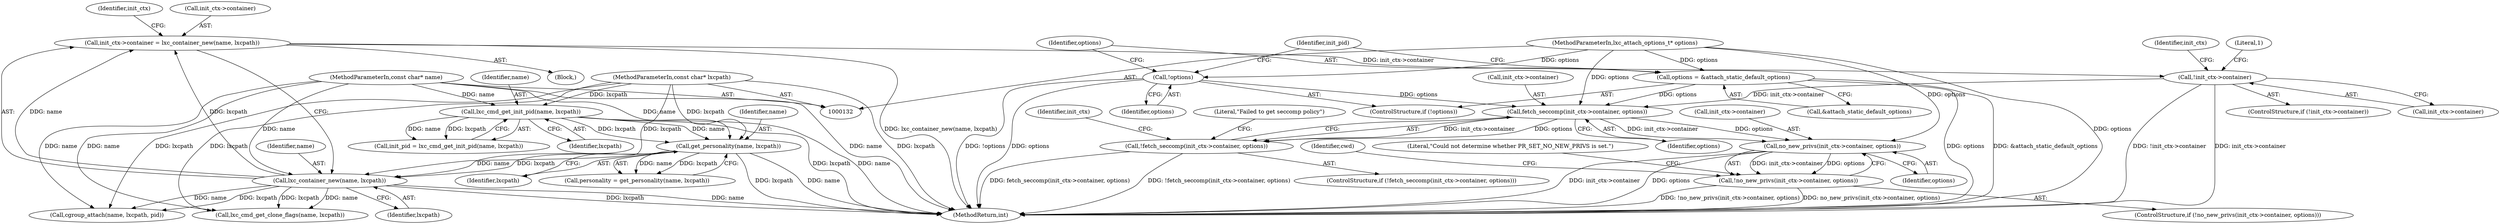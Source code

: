 digraph "0_lxc_81f466d05f2a89cb4f122ef7f593ff3f279b165c_1@pointer" {
"1000230" [label="(Call,fetch_seccomp(init_ctx->container, options))"];
"1000221" [label="(Call,!init_ctx->container)"];
"1000213" [label="(Call,init_ctx->container = lxc_container_new(name, lxcpath))"];
"1000217" [label="(Call,lxc_container_new(name, lxcpath))"];
"1000191" [label="(Call,get_personality(name, lxcpath))"];
"1000160" [label="(Call,lxc_cmd_get_init_pid(name, lxcpath))"];
"1000133" [label="(MethodParameterIn,const char* name)"];
"1000134" [label="(MethodParameterIn,const char* lxcpath)"];
"1000154" [label="(Call,options = &attach_static_default_options)"];
"1000137" [label="(MethodParameterIn,lxc_attach_options_t* options)"];
"1000152" [label="(Call,!options)"];
"1000229" [label="(Call,!fetch_seccomp(init_ctx->container, options))"];
"1000239" [label="(Call,no_new_privs(init_ctx->container, options))"];
"1000238" [label="(Call,!no_new_privs(init_ctx->container, options))"];
"1000243" [label="(Identifier,options)"];
"1000213" [label="(Call,init_ctx->container = lxc_container_new(name, lxcpath))"];
"1000223" [label="(Identifier,init_ctx)"];
"1000137" [label="(MethodParameterIn,lxc_attach_options_t* options)"];
"1000221" [label="(Call,!init_ctx->container)"];
"1000151" [label="(ControlStructure,if (!options))"];
"1000159" [label="(Identifier,init_pid)"];
"1000237" [label="(ControlStructure,if (!no_new_privs(init_ctx->container, options)))"];
"1000219" [label="(Identifier,lxcpath)"];
"1000189" [label="(Call,personality = get_personality(name, lxcpath))"];
"1000155" [label="(Identifier,options)"];
"1000191" [label="(Call,get_personality(name, lxcpath))"];
"1000153" [label="(Identifier,options)"];
"1000152" [label="(Call,!options)"];
"1000214" [label="(Call,init_ctx->container)"];
"1000156" [label="(Call,&attach_static_default_options)"];
"1000220" [label="(ControlStructure,if (!init_ctx->container))"];
"1000162" [label="(Identifier,lxcpath)"];
"1000231" [label="(Call,init_ctx->container)"];
"1000239" [label="(Call,no_new_privs(init_ctx->container, options))"];
"1000160" [label="(Call,lxc_cmd_get_init_pid(name, lxcpath))"];
"1000134" [label="(MethodParameterIn,const char* lxcpath)"];
"1000217" [label="(Call,lxc_container_new(name, lxcpath))"];
"1000247" [label="(Identifier,cwd)"];
"1000222" [label="(Call,init_ctx->container)"];
"1000240" [label="(Call,init_ctx->container)"];
"1000158" [label="(Call,init_pid = lxc_cmd_get_init_pid(name, lxcpath))"];
"1000234" [label="(Identifier,options)"];
"1000230" [label="(Call,fetch_seccomp(init_ctx->container, options))"];
"1000154" [label="(Call,options = &attach_static_default_options)"];
"1000192" [label="(Identifier,name)"];
"1000229" [label="(Call,!fetch_seccomp(init_ctx->container, options))"];
"1000791" [label="(MethodReturn,int)"];
"1000139" [label="(Block,)"];
"1000218" [label="(Identifier,name)"];
"1000133" [label="(MethodParameterIn,const char* name)"];
"1000238" [label="(Call,!no_new_privs(init_ctx->container, options))"];
"1000228" [label="(ControlStructure,if (!fetch_seccomp(init_ctx->container, options)))"];
"1000241" [label="(Identifier,init_ctx)"];
"1000350" [label="(Call,cgroup_attach(name, lxcpath, pid))"];
"1000245" [label="(Literal,\"Could not determine whether PR_SET_NO_NEW_PRIVS is set.\")"];
"1000236" [label="(Literal,\"Failed to get seccomp policy\")"];
"1000161" [label="(Identifier,name)"];
"1000263" [label="(Call,lxc_cmd_get_clone_flags(name, lxcpath))"];
"1000193" [label="(Identifier,lxcpath)"];
"1000232" [label="(Identifier,init_ctx)"];
"1000227" [label="(Literal,1)"];
"1000230" -> "1000229"  [label="AST: "];
"1000230" -> "1000234"  [label="CFG: "];
"1000231" -> "1000230"  [label="AST: "];
"1000234" -> "1000230"  [label="AST: "];
"1000229" -> "1000230"  [label="CFG: "];
"1000230" -> "1000229"  [label="DDG: init_ctx->container"];
"1000230" -> "1000229"  [label="DDG: options"];
"1000221" -> "1000230"  [label="DDG: init_ctx->container"];
"1000154" -> "1000230"  [label="DDG: options"];
"1000152" -> "1000230"  [label="DDG: options"];
"1000137" -> "1000230"  [label="DDG: options"];
"1000230" -> "1000239"  [label="DDG: init_ctx->container"];
"1000230" -> "1000239"  [label="DDG: options"];
"1000221" -> "1000220"  [label="AST: "];
"1000221" -> "1000222"  [label="CFG: "];
"1000222" -> "1000221"  [label="AST: "];
"1000227" -> "1000221"  [label="CFG: "];
"1000232" -> "1000221"  [label="CFG: "];
"1000221" -> "1000791"  [label="DDG: !init_ctx->container"];
"1000221" -> "1000791"  [label="DDG: init_ctx->container"];
"1000213" -> "1000221"  [label="DDG: init_ctx->container"];
"1000213" -> "1000139"  [label="AST: "];
"1000213" -> "1000217"  [label="CFG: "];
"1000214" -> "1000213"  [label="AST: "];
"1000217" -> "1000213"  [label="AST: "];
"1000223" -> "1000213"  [label="CFG: "];
"1000213" -> "1000791"  [label="DDG: lxc_container_new(name, lxcpath)"];
"1000217" -> "1000213"  [label="DDG: name"];
"1000217" -> "1000213"  [label="DDG: lxcpath"];
"1000217" -> "1000219"  [label="CFG: "];
"1000218" -> "1000217"  [label="AST: "];
"1000219" -> "1000217"  [label="AST: "];
"1000217" -> "1000791"  [label="DDG: lxcpath"];
"1000217" -> "1000791"  [label="DDG: name"];
"1000191" -> "1000217"  [label="DDG: name"];
"1000191" -> "1000217"  [label="DDG: lxcpath"];
"1000133" -> "1000217"  [label="DDG: name"];
"1000134" -> "1000217"  [label="DDG: lxcpath"];
"1000217" -> "1000263"  [label="DDG: name"];
"1000217" -> "1000263"  [label="DDG: lxcpath"];
"1000217" -> "1000350"  [label="DDG: name"];
"1000217" -> "1000350"  [label="DDG: lxcpath"];
"1000191" -> "1000189"  [label="AST: "];
"1000191" -> "1000193"  [label="CFG: "];
"1000192" -> "1000191"  [label="AST: "];
"1000193" -> "1000191"  [label="AST: "];
"1000189" -> "1000191"  [label="CFG: "];
"1000191" -> "1000791"  [label="DDG: lxcpath"];
"1000191" -> "1000791"  [label="DDG: name"];
"1000191" -> "1000189"  [label="DDG: name"];
"1000191" -> "1000189"  [label="DDG: lxcpath"];
"1000160" -> "1000191"  [label="DDG: name"];
"1000160" -> "1000191"  [label="DDG: lxcpath"];
"1000133" -> "1000191"  [label="DDG: name"];
"1000134" -> "1000191"  [label="DDG: lxcpath"];
"1000160" -> "1000158"  [label="AST: "];
"1000160" -> "1000162"  [label="CFG: "];
"1000161" -> "1000160"  [label="AST: "];
"1000162" -> "1000160"  [label="AST: "];
"1000158" -> "1000160"  [label="CFG: "];
"1000160" -> "1000791"  [label="DDG: lxcpath"];
"1000160" -> "1000791"  [label="DDG: name"];
"1000160" -> "1000158"  [label="DDG: name"];
"1000160" -> "1000158"  [label="DDG: lxcpath"];
"1000133" -> "1000160"  [label="DDG: name"];
"1000134" -> "1000160"  [label="DDG: lxcpath"];
"1000133" -> "1000132"  [label="AST: "];
"1000133" -> "1000791"  [label="DDG: name"];
"1000133" -> "1000263"  [label="DDG: name"];
"1000133" -> "1000350"  [label="DDG: name"];
"1000134" -> "1000132"  [label="AST: "];
"1000134" -> "1000791"  [label="DDG: lxcpath"];
"1000134" -> "1000263"  [label="DDG: lxcpath"];
"1000134" -> "1000350"  [label="DDG: lxcpath"];
"1000154" -> "1000151"  [label="AST: "];
"1000154" -> "1000156"  [label="CFG: "];
"1000155" -> "1000154"  [label="AST: "];
"1000156" -> "1000154"  [label="AST: "];
"1000159" -> "1000154"  [label="CFG: "];
"1000154" -> "1000791"  [label="DDG: options"];
"1000154" -> "1000791"  [label="DDG: &attach_static_default_options"];
"1000137" -> "1000154"  [label="DDG: options"];
"1000137" -> "1000132"  [label="AST: "];
"1000137" -> "1000791"  [label="DDG: options"];
"1000137" -> "1000152"  [label="DDG: options"];
"1000137" -> "1000239"  [label="DDG: options"];
"1000152" -> "1000151"  [label="AST: "];
"1000152" -> "1000153"  [label="CFG: "];
"1000153" -> "1000152"  [label="AST: "];
"1000155" -> "1000152"  [label="CFG: "];
"1000159" -> "1000152"  [label="CFG: "];
"1000152" -> "1000791"  [label="DDG: !options"];
"1000152" -> "1000791"  [label="DDG: options"];
"1000229" -> "1000228"  [label="AST: "];
"1000236" -> "1000229"  [label="CFG: "];
"1000241" -> "1000229"  [label="CFG: "];
"1000229" -> "1000791"  [label="DDG: !fetch_seccomp(init_ctx->container, options)"];
"1000229" -> "1000791"  [label="DDG: fetch_seccomp(init_ctx->container, options)"];
"1000239" -> "1000238"  [label="AST: "];
"1000239" -> "1000243"  [label="CFG: "];
"1000240" -> "1000239"  [label="AST: "];
"1000243" -> "1000239"  [label="AST: "];
"1000238" -> "1000239"  [label="CFG: "];
"1000239" -> "1000791"  [label="DDG: init_ctx->container"];
"1000239" -> "1000791"  [label="DDG: options"];
"1000239" -> "1000238"  [label="DDG: init_ctx->container"];
"1000239" -> "1000238"  [label="DDG: options"];
"1000238" -> "1000237"  [label="AST: "];
"1000245" -> "1000238"  [label="CFG: "];
"1000247" -> "1000238"  [label="CFG: "];
"1000238" -> "1000791"  [label="DDG: no_new_privs(init_ctx->container, options)"];
"1000238" -> "1000791"  [label="DDG: !no_new_privs(init_ctx->container, options)"];
}

